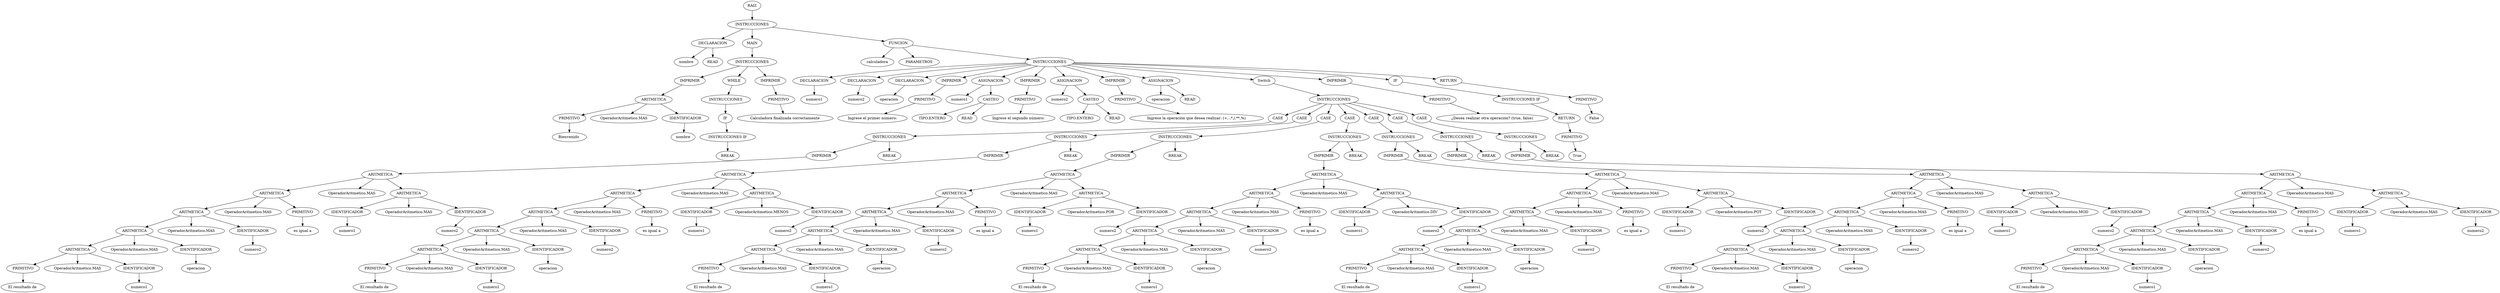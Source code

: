 digraph {
n0[label="RAIZ"];
n1[label="INSTRUCCIONES"];
n0->n1;
n2[label="DECLARACION"];
n1->n2;
n3[label="nombre"];
n2->n3;
n4[label="READ"];
n2->n4;
n5[label="MAIN"];
n1->n5;
n6[label="INSTRUCCIONES"];
n5->n6;
n7[label="IMPRIMIR"];
n6->n7;
n8[label="ARITMETICA"];
n7->n8;
n9[label="PRIMITIVO"];
n8->n9;
n10[label="Bienvenido "];
n9->n10;
n11[label="OperadorAritmetico.MAS"];
n8->n11;
n12[label="IDENTIFICADOR"];
n8->n12;
n13[label="nombre"];
n12->n13;
n14[label="WHILE"];
n6->n14;
n15[label="INSTRUCCIONES"];
n14->n15;
n16[label="IF"];
n15->n16;
n17[label="INSTRUCCIONES IF"];
n16->n17;
n18[label="BREAK"];
n17->n18;
n19[label="IMPRIMIR"];
n6->n19;
n20[label="PRIMITIVO"];
n19->n20;
n21[label="Calculadora finalizada correctamente"];
n20->n21;
n22[label="FUNCION"];
n1->n22;
n23[label="calculadora"];
n22->n23;
n24[label="PARAMETROS"];
n22->n24;
n25[label="INSTRUCCIONES"];
n22->n25;
n26[label="DECLARACION"];
n25->n26;
n27[label="numero1"];
n26->n27;
n28[label="DECLARACION"];
n25->n28;
n29[label="numero2"];
n28->n29;
n30[label="DECLARACION"];
n25->n30;
n31[label="operacion"];
n30->n31;
n32[label="IMPRIMIR"];
n25->n32;
n33[label="PRIMITIVO"];
n32->n33;
n34[label="Ingrese el primer número:
"];
n33->n34;
n35[label="ASIGNACION"];
n25->n35;
n36[label="numero1"];
n35->n36;
n37[label="CASTEO"];
n35->n37;
n38[label="TIPO.ENTERO"];
n37->n38;
n39[label="READ"];
n37->n39;
n40[label="IMPRIMIR"];
n25->n40;
n41[label="PRIMITIVO"];
n40->n41;
n42[label="Ingrese el segundo número:
"];
n41->n42;
n43[label="ASIGNACION"];
n25->n43;
n44[label="numero2"];
n43->n44;
n45[label="CASTEO"];
n43->n45;
n46[label="TIPO.ENTERO"];
n45->n46;
n47[label="READ"];
n45->n47;
n48[label="IMPRIMIR"];
n25->n48;
n49[label="PRIMITIVO"];
n48->n49;
n50[label="Ingrese la operación que desea realizar: (+,-,*,/,**,%)
"];
n49->n50;
n51[label="ASIGNACION"];
n25->n51;
n52[label="operacion"];
n51->n52;
n53[label="READ"];
n51->n53;
n54[label="Switch"];
n25->n54;
n55[label="INSTRUCCIONES"];
n54->n55;
n56[label="CASE"];
n55->n56;
n57[label="INSTRUCCIONES"];
n56->n57;
n58[label="IMPRIMIR"];
n57->n58;
n59[label="ARITMETICA"];
n58->n59;
n60[label="ARITMETICA"];
n59->n60;
n61[label="ARITMETICA"];
n60->n61;
n62[label="ARITMETICA"];
n61->n62;
n63[label="ARITMETICA"];
n62->n63;
n64[label="PRIMITIVO"];
n63->n64;
n65[label="El resultado de "];
n64->n65;
n66[label="OperadorAritmetico.MAS"];
n63->n66;
n67[label="IDENTIFICADOR"];
n63->n67;
n68[label="numero1"];
n67->n68;
n69[label="OperadorAritmetico.MAS"];
n62->n69;
n70[label="IDENTIFICADOR"];
n62->n70;
n71[label="operacion"];
n70->n71;
n72[label="OperadorAritmetico.MAS"];
n61->n72;
n73[label="IDENTIFICADOR"];
n61->n73;
n74[label="numero2"];
n73->n74;
n75[label="OperadorAritmetico.MAS"];
n60->n75;
n76[label="PRIMITIVO"];
n60->n76;
n77[label=" es igual a "];
n76->n77;
n78[label="OperadorAritmetico.MAS"];
n59->n78;
n79[label="ARITMETICA"];
n59->n79;
n80[label="IDENTIFICADOR"];
n79->n80;
n81[label="numero1"];
n80->n81;
n82[label="OperadorAritmetico.MAS"];
n79->n82;
n83[label="IDENTIFICADOR"];
n79->n83;
n84[label="numero2"];
n83->n84;
n85[label="BREAK"];
n57->n85;
n86[label="CASE"];
n55->n86;
n87[label="INSTRUCCIONES"];
n86->n87;
n88[label="IMPRIMIR"];
n87->n88;
n89[label="ARITMETICA"];
n88->n89;
n90[label="ARITMETICA"];
n89->n90;
n91[label="ARITMETICA"];
n90->n91;
n92[label="ARITMETICA"];
n91->n92;
n93[label="ARITMETICA"];
n92->n93;
n94[label="PRIMITIVO"];
n93->n94;
n95[label="El resultado de "];
n94->n95;
n96[label="OperadorAritmetico.MAS"];
n93->n96;
n97[label="IDENTIFICADOR"];
n93->n97;
n98[label="numero1"];
n97->n98;
n99[label="OperadorAritmetico.MAS"];
n92->n99;
n100[label="IDENTIFICADOR"];
n92->n100;
n101[label="operacion"];
n100->n101;
n102[label="OperadorAritmetico.MAS"];
n91->n102;
n103[label="IDENTIFICADOR"];
n91->n103;
n104[label="numero2"];
n103->n104;
n105[label="OperadorAritmetico.MAS"];
n90->n105;
n106[label="PRIMITIVO"];
n90->n106;
n107[label=" es igual a "];
n106->n107;
n108[label="OperadorAritmetico.MAS"];
n89->n108;
n109[label="ARITMETICA"];
n89->n109;
n110[label="IDENTIFICADOR"];
n109->n110;
n111[label="numero1"];
n110->n111;
n112[label="OperadorAritmetico.MENOS"];
n109->n112;
n113[label="IDENTIFICADOR"];
n109->n113;
n114[label="numero2"];
n113->n114;
n115[label="BREAK"];
n87->n115;
n116[label="CASE"];
n55->n116;
n117[label="INSTRUCCIONES"];
n116->n117;
n118[label="IMPRIMIR"];
n117->n118;
n119[label="ARITMETICA"];
n118->n119;
n120[label="ARITMETICA"];
n119->n120;
n121[label="ARITMETICA"];
n120->n121;
n122[label="ARITMETICA"];
n121->n122;
n123[label="ARITMETICA"];
n122->n123;
n124[label="PRIMITIVO"];
n123->n124;
n125[label="El resultado de "];
n124->n125;
n126[label="OperadorAritmetico.MAS"];
n123->n126;
n127[label="IDENTIFICADOR"];
n123->n127;
n128[label="numero1"];
n127->n128;
n129[label="OperadorAritmetico.MAS"];
n122->n129;
n130[label="IDENTIFICADOR"];
n122->n130;
n131[label="operacion"];
n130->n131;
n132[label="OperadorAritmetico.MAS"];
n121->n132;
n133[label="IDENTIFICADOR"];
n121->n133;
n134[label="numero2"];
n133->n134;
n135[label="OperadorAritmetico.MAS"];
n120->n135;
n136[label="PRIMITIVO"];
n120->n136;
n137[label=" es igual a "];
n136->n137;
n138[label="OperadorAritmetico.MAS"];
n119->n138;
n139[label="ARITMETICA"];
n119->n139;
n140[label="IDENTIFICADOR"];
n139->n140;
n141[label="numero1"];
n140->n141;
n142[label="OperadorAritmetico.POR"];
n139->n142;
n143[label="IDENTIFICADOR"];
n139->n143;
n144[label="numero2"];
n143->n144;
n145[label="BREAK"];
n117->n145;
n146[label="CASE"];
n55->n146;
n147[label="INSTRUCCIONES"];
n146->n147;
n148[label="IMPRIMIR"];
n147->n148;
n149[label="ARITMETICA"];
n148->n149;
n150[label="ARITMETICA"];
n149->n150;
n151[label="ARITMETICA"];
n150->n151;
n152[label="ARITMETICA"];
n151->n152;
n153[label="ARITMETICA"];
n152->n153;
n154[label="PRIMITIVO"];
n153->n154;
n155[label="El resultado de "];
n154->n155;
n156[label="OperadorAritmetico.MAS"];
n153->n156;
n157[label="IDENTIFICADOR"];
n153->n157;
n158[label="numero1"];
n157->n158;
n159[label="OperadorAritmetico.MAS"];
n152->n159;
n160[label="IDENTIFICADOR"];
n152->n160;
n161[label="operacion"];
n160->n161;
n162[label="OperadorAritmetico.MAS"];
n151->n162;
n163[label="IDENTIFICADOR"];
n151->n163;
n164[label="numero2"];
n163->n164;
n165[label="OperadorAritmetico.MAS"];
n150->n165;
n166[label="PRIMITIVO"];
n150->n166;
n167[label=" es igual a "];
n166->n167;
n168[label="OperadorAritmetico.MAS"];
n149->n168;
n169[label="ARITMETICA"];
n149->n169;
n170[label="IDENTIFICADOR"];
n169->n170;
n171[label="numero1"];
n170->n171;
n172[label="OperadorAritmetico.DIV"];
n169->n172;
n173[label="IDENTIFICADOR"];
n169->n173;
n174[label="numero2"];
n173->n174;
n175[label="BREAK"];
n147->n175;
n176[label="CASE"];
n55->n176;
n177[label="INSTRUCCIONES"];
n176->n177;
n178[label="IMPRIMIR"];
n177->n178;
n179[label="ARITMETICA"];
n178->n179;
n180[label="ARITMETICA"];
n179->n180;
n181[label="ARITMETICA"];
n180->n181;
n182[label="ARITMETICA"];
n181->n182;
n183[label="ARITMETICA"];
n182->n183;
n184[label="PRIMITIVO"];
n183->n184;
n185[label="El resultado de "];
n184->n185;
n186[label="OperadorAritmetico.MAS"];
n183->n186;
n187[label="IDENTIFICADOR"];
n183->n187;
n188[label="numero1"];
n187->n188;
n189[label="OperadorAritmetico.MAS"];
n182->n189;
n190[label="IDENTIFICADOR"];
n182->n190;
n191[label="operacion"];
n190->n191;
n192[label="OperadorAritmetico.MAS"];
n181->n192;
n193[label="IDENTIFICADOR"];
n181->n193;
n194[label="numero2"];
n193->n194;
n195[label="OperadorAritmetico.MAS"];
n180->n195;
n196[label="PRIMITIVO"];
n180->n196;
n197[label=" es igual a "];
n196->n197;
n198[label="OperadorAritmetico.MAS"];
n179->n198;
n199[label="ARITMETICA"];
n179->n199;
n200[label="IDENTIFICADOR"];
n199->n200;
n201[label="numero1"];
n200->n201;
n202[label="OperadorAritmetico.POT"];
n199->n202;
n203[label="IDENTIFICADOR"];
n199->n203;
n204[label="numero2"];
n203->n204;
n205[label="BREAK"];
n177->n205;
n206[label="CASE"];
n55->n206;
n207[label="INSTRUCCIONES"];
n206->n207;
n208[label="IMPRIMIR"];
n207->n208;
n209[label="ARITMETICA"];
n208->n209;
n210[label="ARITMETICA"];
n209->n210;
n211[label="ARITMETICA"];
n210->n211;
n212[label="ARITMETICA"];
n211->n212;
n213[label="ARITMETICA"];
n212->n213;
n214[label="PRIMITIVO"];
n213->n214;
n215[label="El resultado de "];
n214->n215;
n216[label="OperadorAritmetico.MAS"];
n213->n216;
n217[label="IDENTIFICADOR"];
n213->n217;
n218[label="numero1"];
n217->n218;
n219[label="OperadorAritmetico.MAS"];
n212->n219;
n220[label="IDENTIFICADOR"];
n212->n220;
n221[label="operacion"];
n220->n221;
n222[label="OperadorAritmetico.MAS"];
n211->n222;
n223[label="IDENTIFICADOR"];
n211->n223;
n224[label="numero2"];
n223->n224;
n225[label="OperadorAritmetico.MAS"];
n210->n225;
n226[label="PRIMITIVO"];
n210->n226;
n227[label=" es igual a "];
n226->n227;
n228[label="OperadorAritmetico.MAS"];
n209->n228;
n229[label="ARITMETICA"];
n209->n229;
n230[label="IDENTIFICADOR"];
n229->n230;
n231[label="numero1"];
n230->n231;
n232[label="OperadorAritmetico.MOD"];
n229->n232;
n233[label="IDENTIFICADOR"];
n229->n233;
n234[label="numero2"];
n233->n234;
n235[label="BREAK"];
n207->n235;
n236[label="CASE"];
n55->n236;
n237[label="INSTRUCCIONES"];
n236->n237;
n238[label="IMPRIMIR"];
n237->n238;
n239[label="ARITMETICA"];
n238->n239;
n240[label="ARITMETICA"];
n239->n240;
n241[label="ARITMETICA"];
n240->n241;
n242[label="ARITMETICA"];
n241->n242;
n243[label="ARITMETICA"];
n242->n243;
n244[label="PRIMITIVO"];
n243->n244;
n245[label="El resultado de "];
n244->n245;
n246[label="OperadorAritmetico.MAS"];
n243->n246;
n247[label="IDENTIFICADOR"];
n243->n247;
n248[label="numero1"];
n247->n248;
n249[label="OperadorAritmetico.MAS"];
n242->n249;
n250[label="IDENTIFICADOR"];
n242->n250;
n251[label="operacion"];
n250->n251;
n252[label="OperadorAritmetico.MAS"];
n241->n252;
n253[label="IDENTIFICADOR"];
n241->n253;
n254[label="numero2"];
n253->n254;
n255[label="OperadorAritmetico.MAS"];
n240->n255;
n256[label="PRIMITIVO"];
n240->n256;
n257[label=" es igual a "];
n256->n257;
n258[label="OperadorAritmetico.MAS"];
n239->n258;
n259[label="ARITMETICA"];
n239->n259;
n260[label="IDENTIFICADOR"];
n259->n260;
n261[label="numero1"];
n260->n261;
n262[label="OperadorAritmetico.MAS"];
n259->n262;
n263[label="IDENTIFICADOR"];
n259->n263;
n264[label="numero2"];
n263->n264;
n265[label="BREAK"];
n237->n265;
n266[label="IMPRIMIR"];
n25->n266;
n267[label="PRIMITIVO"];
n266->n267;
n268[label="¿Desea realizar otra operación? (true, false)
"];
n267->n268;
n269[label="IF"];
n25->n269;
n270[label="INSTRUCCIONES IF"];
n269->n270;
n271[label="RETURN"];
n270->n271;
n272[label="PRIMITIVO"];
n271->n272;
n273[label="True"];
n272->n273;
n274[label="RETURN"];
n25->n274;
n275[label="PRIMITIVO"];
n274->n275;
n276[label="False"];
n275->n276;
}